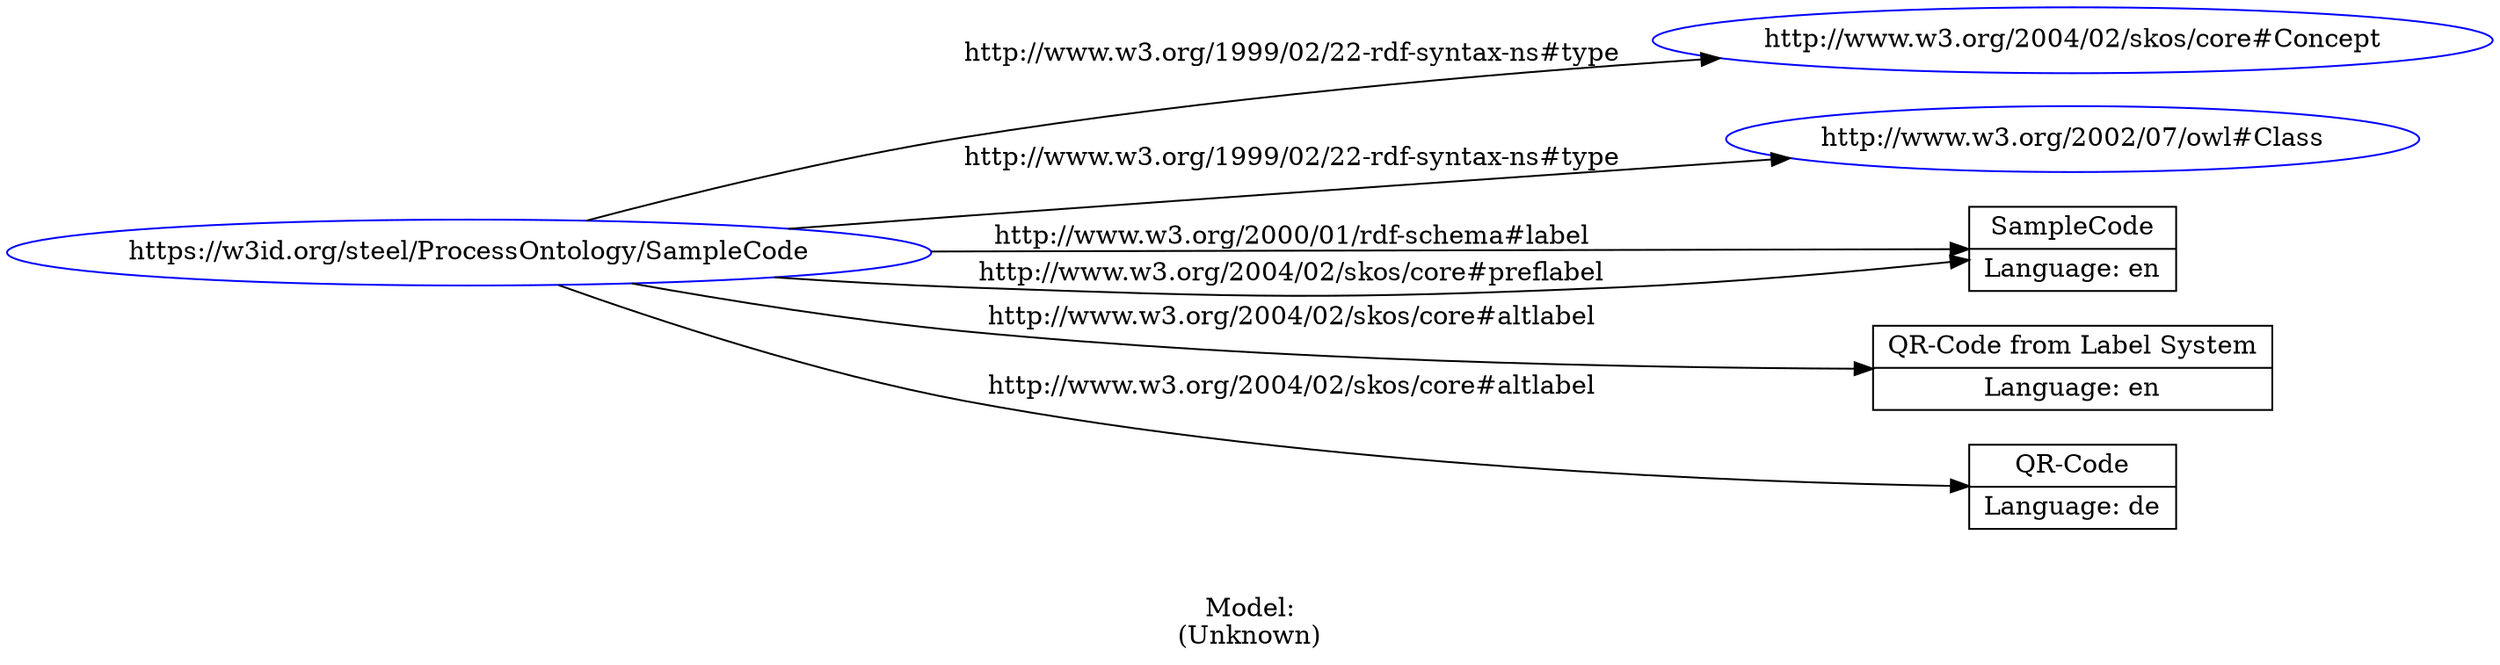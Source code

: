 digraph {
	rankdir = LR;
	charset="utf-8";

	"Rhttps://w3id.org/steel/ProcessOntology/SampleCode" -> "Rhttp://www.w3.org/2004/02/skos/core#Concept" [ label="http://www.w3.org/1999/02/22-rdf-syntax-ns#type" ];
	"Rhttps://w3id.org/steel/ProcessOntology/SampleCode" -> "Rhttp://www.w3.org/2002/07/owl#Class" [ label="http://www.w3.org/1999/02/22-rdf-syntax-ns#type" ];
	"Rhttps://w3id.org/steel/ProcessOntology/SampleCode" -> "LSampleCode|Language: en" [ label="http://www.w3.org/2000/01/rdf-schema#label" ];
	"Rhttps://w3id.org/steel/ProcessOntology/SampleCode" -> "LQR-Code from Label System|Language: en" [ label="http://www.w3.org/2004/02/skos/core#altlabel" ];
	"Rhttps://w3id.org/steel/ProcessOntology/SampleCode" -> "LQR-Code|Language: de" [ label="http://www.w3.org/2004/02/skos/core#altlabel" ];
	"Rhttps://w3id.org/steel/ProcessOntology/SampleCode" -> "LSampleCode|Language: en" [ label="http://www.w3.org/2004/02/skos/core#preflabel" ];

	// Resources
	"Rhttps://w3id.org/steel/ProcessOntology/SampleCode" [ label="https://w3id.org/steel/ProcessOntology/SampleCode", shape = ellipse, color = blue ];
	"Rhttp://www.w3.org/2004/02/skos/core#Concept" [ label="http://www.w3.org/2004/02/skos/core#Concept", shape = ellipse, color = blue ];
	"Rhttp://www.w3.org/2002/07/owl#Class" [ label="http://www.w3.org/2002/07/owl#Class", shape = ellipse, color = blue ];

	// Anonymous nodes

	// Literals
	"LSampleCode|Language: en" [ label="SampleCode|Language: en", shape = record ];
	"LQR-Code from Label System|Language: en" [ label="QR-Code from Label System|Language: en", shape = record ];
	"LQR-Code|Language: de" [ label="QR-Code|Language: de", shape = record ];

	label="\n\nModel:\n(Unknown)";
}
